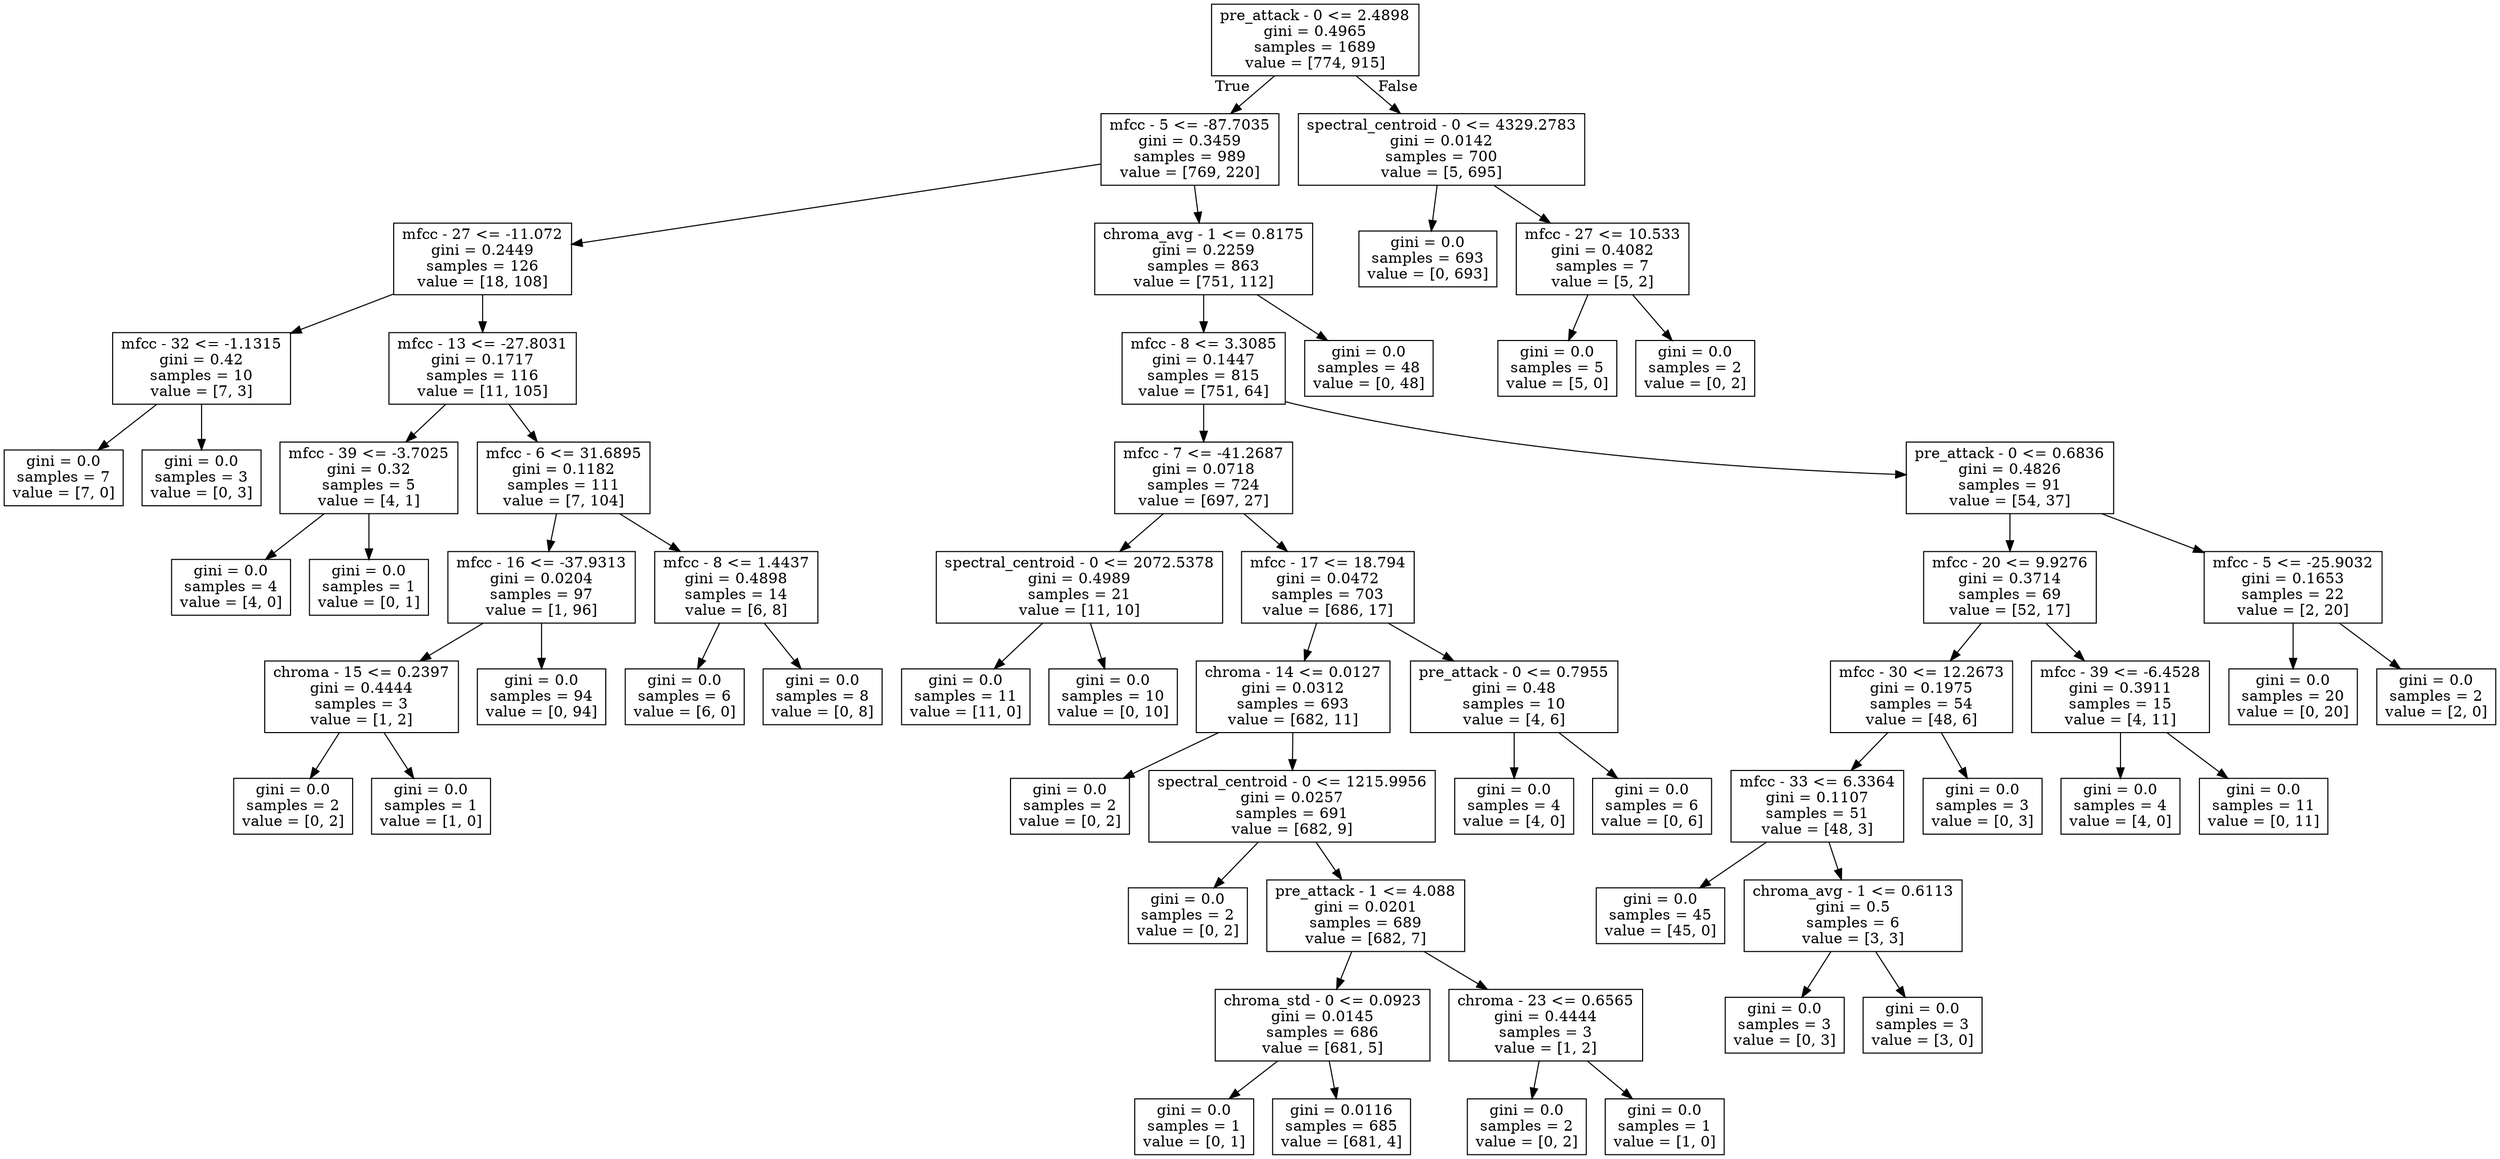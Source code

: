 digraph Tree {
node [shape=box] ;
0 [label="pre_attack - 0 <= 2.4898\ngini = 0.4965\nsamples = 1689\nvalue = [774, 915]"] ;
1 [label="mfcc - 5 <= -87.7035\ngini = 0.3459\nsamples = 989\nvalue = [769, 220]"] ;
0 -> 1 [labeldistance=2.5, labelangle=45, headlabel="True"] ;
2 [label="mfcc - 27 <= -11.072\ngini = 0.2449\nsamples = 126\nvalue = [18, 108]"] ;
1 -> 2 ;
3 [label="mfcc - 32 <= -1.1315\ngini = 0.42\nsamples = 10\nvalue = [7, 3]"] ;
2 -> 3 ;
4 [label="gini = 0.0\nsamples = 7\nvalue = [7, 0]"] ;
3 -> 4 ;
5 [label="gini = 0.0\nsamples = 3\nvalue = [0, 3]"] ;
3 -> 5 ;
6 [label="mfcc - 13 <= -27.8031\ngini = 0.1717\nsamples = 116\nvalue = [11, 105]"] ;
2 -> 6 ;
7 [label="mfcc - 39 <= -3.7025\ngini = 0.32\nsamples = 5\nvalue = [4, 1]"] ;
6 -> 7 ;
8 [label="gini = 0.0\nsamples = 4\nvalue = [4, 0]"] ;
7 -> 8 ;
9 [label="gini = 0.0\nsamples = 1\nvalue = [0, 1]"] ;
7 -> 9 ;
10 [label="mfcc - 6 <= 31.6895\ngini = 0.1182\nsamples = 111\nvalue = [7, 104]"] ;
6 -> 10 ;
11 [label="mfcc - 16 <= -37.9313\ngini = 0.0204\nsamples = 97\nvalue = [1, 96]"] ;
10 -> 11 ;
12 [label="chroma - 15 <= 0.2397\ngini = 0.4444\nsamples = 3\nvalue = [1, 2]"] ;
11 -> 12 ;
13 [label="gini = 0.0\nsamples = 2\nvalue = [0, 2]"] ;
12 -> 13 ;
14 [label="gini = 0.0\nsamples = 1\nvalue = [1, 0]"] ;
12 -> 14 ;
15 [label="gini = 0.0\nsamples = 94\nvalue = [0, 94]"] ;
11 -> 15 ;
16 [label="mfcc - 8 <= 1.4437\ngini = 0.4898\nsamples = 14\nvalue = [6, 8]"] ;
10 -> 16 ;
17 [label="gini = 0.0\nsamples = 6\nvalue = [6, 0]"] ;
16 -> 17 ;
18 [label="gini = 0.0\nsamples = 8\nvalue = [0, 8]"] ;
16 -> 18 ;
19 [label="chroma_avg - 1 <= 0.8175\ngini = 0.2259\nsamples = 863\nvalue = [751, 112]"] ;
1 -> 19 ;
20 [label="mfcc - 8 <= 3.3085\ngini = 0.1447\nsamples = 815\nvalue = [751, 64]"] ;
19 -> 20 ;
21 [label="mfcc - 7 <= -41.2687\ngini = 0.0718\nsamples = 724\nvalue = [697, 27]"] ;
20 -> 21 ;
22 [label="spectral_centroid - 0 <= 2072.5378\ngini = 0.4989\nsamples = 21\nvalue = [11, 10]"] ;
21 -> 22 ;
23 [label="gini = 0.0\nsamples = 11\nvalue = [11, 0]"] ;
22 -> 23 ;
24 [label="gini = 0.0\nsamples = 10\nvalue = [0, 10]"] ;
22 -> 24 ;
25 [label="mfcc - 17 <= 18.794\ngini = 0.0472\nsamples = 703\nvalue = [686, 17]"] ;
21 -> 25 ;
26 [label="chroma - 14 <= 0.0127\ngini = 0.0312\nsamples = 693\nvalue = [682, 11]"] ;
25 -> 26 ;
27 [label="gini = 0.0\nsamples = 2\nvalue = [0, 2]"] ;
26 -> 27 ;
28 [label="spectral_centroid - 0 <= 1215.9956\ngini = 0.0257\nsamples = 691\nvalue = [682, 9]"] ;
26 -> 28 ;
29 [label="gini = 0.0\nsamples = 2\nvalue = [0, 2]"] ;
28 -> 29 ;
30 [label="pre_attack - 1 <= 4.088\ngini = 0.0201\nsamples = 689\nvalue = [682, 7]"] ;
28 -> 30 ;
31 [label="chroma_std - 0 <= 0.0923\ngini = 0.0145\nsamples = 686\nvalue = [681, 5]"] ;
30 -> 31 ;
32 [label="gini = 0.0\nsamples = 1\nvalue = [0, 1]"] ;
31 -> 32 ;
33 [label="gini = 0.0116\nsamples = 685\nvalue = [681, 4]"] ;
31 -> 33 ;
34 [label="chroma - 23 <= 0.6565\ngini = 0.4444\nsamples = 3\nvalue = [1, 2]"] ;
30 -> 34 ;
35 [label="gini = 0.0\nsamples = 2\nvalue = [0, 2]"] ;
34 -> 35 ;
36 [label="gini = 0.0\nsamples = 1\nvalue = [1, 0]"] ;
34 -> 36 ;
37 [label="pre_attack - 0 <= 0.7955\ngini = 0.48\nsamples = 10\nvalue = [4, 6]"] ;
25 -> 37 ;
38 [label="gini = 0.0\nsamples = 4\nvalue = [4, 0]"] ;
37 -> 38 ;
39 [label="gini = 0.0\nsamples = 6\nvalue = [0, 6]"] ;
37 -> 39 ;
40 [label="pre_attack - 0 <= 0.6836\ngini = 0.4826\nsamples = 91\nvalue = [54, 37]"] ;
20 -> 40 ;
41 [label="mfcc - 20 <= 9.9276\ngini = 0.3714\nsamples = 69\nvalue = [52, 17]"] ;
40 -> 41 ;
42 [label="mfcc - 30 <= 12.2673\ngini = 0.1975\nsamples = 54\nvalue = [48, 6]"] ;
41 -> 42 ;
43 [label="mfcc - 33 <= 6.3364\ngini = 0.1107\nsamples = 51\nvalue = [48, 3]"] ;
42 -> 43 ;
44 [label="gini = 0.0\nsamples = 45\nvalue = [45, 0]"] ;
43 -> 44 ;
45 [label="chroma_avg - 1 <= 0.6113\ngini = 0.5\nsamples = 6\nvalue = [3, 3]"] ;
43 -> 45 ;
46 [label="gini = 0.0\nsamples = 3\nvalue = [0, 3]"] ;
45 -> 46 ;
47 [label="gini = 0.0\nsamples = 3\nvalue = [3, 0]"] ;
45 -> 47 ;
48 [label="gini = 0.0\nsamples = 3\nvalue = [0, 3]"] ;
42 -> 48 ;
49 [label="mfcc - 39 <= -6.4528\ngini = 0.3911\nsamples = 15\nvalue = [4, 11]"] ;
41 -> 49 ;
50 [label="gini = 0.0\nsamples = 4\nvalue = [4, 0]"] ;
49 -> 50 ;
51 [label="gini = 0.0\nsamples = 11\nvalue = [0, 11]"] ;
49 -> 51 ;
52 [label="mfcc - 5 <= -25.9032\ngini = 0.1653\nsamples = 22\nvalue = [2, 20]"] ;
40 -> 52 ;
53 [label="gini = 0.0\nsamples = 20\nvalue = [0, 20]"] ;
52 -> 53 ;
54 [label="gini = 0.0\nsamples = 2\nvalue = [2, 0]"] ;
52 -> 54 ;
55 [label="gini = 0.0\nsamples = 48\nvalue = [0, 48]"] ;
19 -> 55 ;
56 [label="spectral_centroid - 0 <= 4329.2783\ngini = 0.0142\nsamples = 700\nvalue = [5, 695]"] ;
0 -> 56 [labeldistance=2.5, labelangle=-45, headlabel="False"] ;
57 [label="gini = 0.0\nsamples = 693\nvalue = [0, 693]"] ;
56 -> 57 ;
58 [label="mfcc - 27 <= 10.533\ngini = 0.4082\nsamples = 7\nvalue = [5, 2]"] ;
56 -> 58 ;
59 [label="gini = 0.0\nsamples = 5\nvalue = [5, 0]"] ;
58 -> 59 ;
60 [label="gini = 0.0\nsamples = 2\nvalue = [0, 2]"] ;
58 -> 60 ;
}